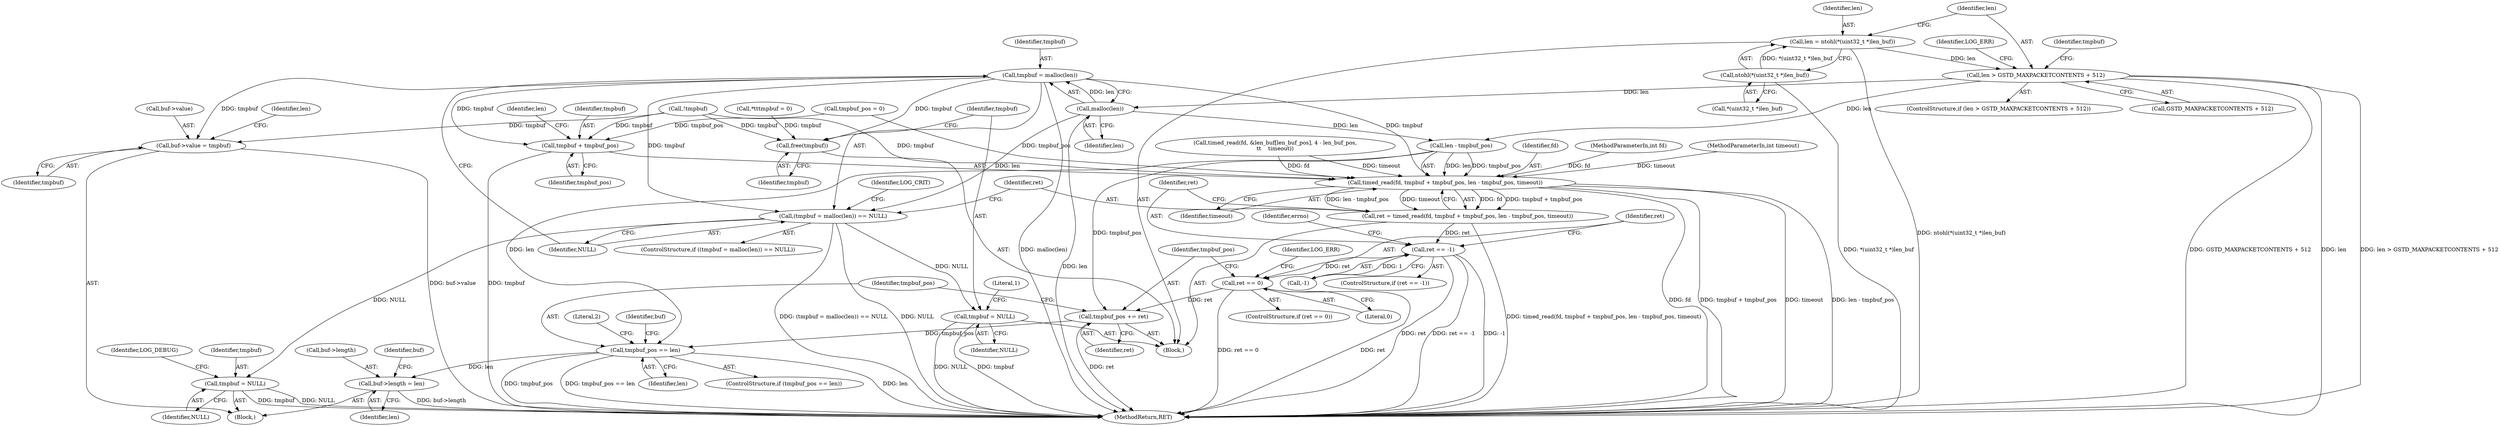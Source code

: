 digraph "0_knc_f237f3e09ecbaf59c897f5046538a7b1a3fa40c1_0@API" {
"1000231" [label="(Call,tmpbuf = malloc(len))"];
"1000233" [label="(Call,malloc(len))"];
"1000213" [label="(Call,len > GSTD_MAXPACKETCONTENTS + 512)"];
"1000205" [label="(Call,len = ntohl(*(uint32_t *)len_buf))"];
"1000207" [label="(Call,ntohl(*(uint32_t *)len_buf))"];
"1000230" [label="(Call,(tmpbuf = malloc(len)) == NULL)"];
"1000314" [label="(Call,tmpbuf = NULL)"];
"1000332" [label="(Call,tmpbuf = NULL)"];
"1000245" [label="(Call,timed_read(fd, tmpbuf + tmpbuf_pos, len - tmpbuf_pos, timeout))"];
"1000243" [label="(Call,ret = timed_read(fd, tmpbuf + tmpbuf_pos, len - tmpbuf_pos, timeout))"];
"1000255" [label="(Call,ret == -1)"];
"1000279" [label="(Call,ret == 0)"];
"1000289" [label="(Call,tmpbuf_pos += ret)"];
"1000293" [label="(Call,tmpbuf_pos == len)"];
"1000297" [label="(Call,buf->length = len)"];
"1000247" [label="(Call,tmpbuf + tmpbuf_pos)"];
"1000302" [label="(Call,buf->value = tmpbuf)"];
"1000330" [label="(Call,free(tmpbuf))"];
"1000290" [label="(Identifier,tmpbuf_pos)"];
"1000256" [label="(Identifier,ret)"];
"1000249" [label="(Identifier,tmpbuf_pos)"];
"1000123" [label="(Call,*\t\ttmpbuf = 0)"];
"1000146" [label="(Call,timed_read(fd, &len_buf[len_buf_pos], 4 - len_buf_pos,\n\t\t    timeout))"];
"1000302" [label="(Call,buf->value = tmpbuf)"];
"1000333" [label="(Identifier,tmpbuf)"];
"1000332" [label="(Call,tmpbuf = NULL)"];
"1000232" [label="(Identifier,tmpbuf)"];
"1000278" [label="(ControlStructure,if (ret == 0))"];
"1000212" [label="(ControlStructure,if (len > GSTD_MAXPACKETCONTENTS + 512))"];
"1000235" [label="(Identifier,NULL)"];
"1000334" [label="(Identifier,NULL)"];
"1000233" [label="(Call,malloc(len))"];
"1000257" [label="(Call,-1)"];
"1000330" [label="(Call,free(tmpbuf))"];
"1000234" [label="(Identifier,len)"];
"1000315" [label="(Identifier,tmpbuf)"];
"1000304" [label="(Identifier,buf)"];
"1000244" [label="(Identifier,ret)"];
"1000303" [label="(Call,buf->value)"];
"1000296" [label="(Block,)"];
"1000284" [label="(Identifier,LOG_ERR)"];
"1000206" [label="(Identifier,len)"];
"1000338" [label="(MethodReturn,RET)"];
"1000295" [label="(Identifier,len)"];
"1000247" [label="(Call,tmpbuf + tmpbuf_pos)"];
"1000245" [label="(Call,timed_read(fd, tmpbuf + tmpbuf_pos, len - tmpbuf_pos, timeout))"];
"1000248" [label="(Identifier,tmpbuf)"];
"1000306" [label="(Identifier,tmpbuf)"];
"1000250" [label="(Call,len - tmpbuf_pos)"];
"1000318" [label="(Identifier,LOG_DEBUG)"];
"1000226" [label="(Call,!tmpbuf)"];
"1000230" [label="(Call,(tmpbuf = malloc(len)) == NULL)"];
"1000299" [label="(Identifier,buf)"];
"1000243" [label="(Call,ret = timed_read(fd, tmpbuf + tmpbuf_pos, len - tmpbuf_pos, timeout))"];
"1000297" [label="(Call,buf->length = len)"];
"1000294" [label="(Identifier,tmpbuf_pos)"];
"1000293" [label="(Call,tmpbuf_pos == len)"];
"1000127" [label="(Call,tmpbuf_pos = 0)"];
"1000331" [label="(Identifier,tmpbuf)"];
"1000253" [label="(Identifier,timeout)"];
"1000292" [label="(ControlStructure,if (tmpbuf_pos == len))"];
"1000281" [label="(Literal,0)"];
"1000214" [label="(Identifier,len)"];
"1000111" [label="(Block,)"];
"1000255" [label="(Call,ret == -1)"];
"1000289" [label="(Call,tmpbuf_pos += ret)"];
"1000314" [label="(Call,tmpbuf = NULL)"];
"1000227" [label="(Identifier,tmpbuf)"];
"1000220" [label="(Identifier,LOG_ERR)"];
"1000208" [label="(Call,*(uint32_t *)len_buf)"];
"1000229" [label="(ControlStructure,if ((tmpbuf = malloc(len)) == NULL))"];
"1000109" [label="(MethodParameterIn,int timeout)"];
"1000263" [label="(Identifier,errno)"];
"1000254" [label="(ControlStructure,if (ret == -1))"];
"1000308" [label="(Identifier,len)"];
"1000328" [label="(Literal,2)"];
"1000301" [label="(Identifier,len)"];
"1000298" [label="(Call,buf->length)"];
"1000231" [label="(Call,tmpbuf = malloc(len))"];
"1000238" [label="(Identifier,LOG_CRIT)"];
"1000213" [label="(Call,len > GSTD_MAXPACKETCONTENTS + 512)"];
"1000337" [label="(Literal,1)"];
"1000291" [label="(Identifier,ret)"];
"1000215" [label="(Call,GSTD_MAXPACKETCONTENTS + 512)"];
"1000207" [label="(Call,ntohl(*(uint32_t *)len_buf))"];
"1000246" [label="(Identifier,fd)"];
"1000251" [label="(Identifier,len)"];
"1000205" [label="(Call,len = ntohl(*(uint32_t *)len_buf))"];
"1000280" [label="(Identifier,ret)"];
"1000107" [label="(MethodParameterIn,int fd)"];
"1000279" [label="(Call,ret == 0)"];
"1000316" [label="(Identifier,NULL)"];
"1000231" -> "1000230"  [label="AST: "];
"1000231" -> "1000233"  [label="CFG: "];
"1000232" -> "1000231"  [label="AST: "];
"1000233" -> "1000231"  [label="AST: "];
"1000235" -> "1000231"  [label="CFG: "];
"1000231" -> "1000338"  [label="DDG: malloc(len)"];
"1000231" -> "1000230"  [label="DDG: tmpbuf"];
"1000233" -> "1000231"  [label="DDG: len"];
"1000231" -> "1000245"  [label="DDG: tmpbuf"];
"1000231" -> "1000247"  [label="DDG: tmpbuf"];
"1000231" -> "1000302"  [label="DDG: tmpbuf"];
"1000231" -> "1000330"  [label="DDG: tmpbuf"];
"1000233" -> "1000234"  [label="CFG: "];
"1000234" -> "1000233"  [label="AST: "];
"1000233" -> "1000338"  [label="DDG: len"];
"1000233" -> "1000230"  [label="DDG: len"];
"1000213" -> "1000233"  [label="DDG: len"];
"1000233" -> "1000250"  [label="DDG: len"];
"1000213" -> "1000212"  [label="AST: "];
"1000213" -> "1000215"  [label="CFG: "];
"1000214" -> "1000213"  [label="AST: "];
"1000215" -> "1000213"  [label="AST: "];
"1000220" -> "1000213"  [label="CFG: "];
"1000227" -> "1000213"  [label="CFG: "];
"1000213" -> "1000338"  [label="DDG: len"];
"1000213" -> "1000338"  [label="DDG: len > GSTD_MAXPACKETCONTENTS + 512"];
"1000213" -> "1000338"  [label="DDG: GSTD_MAXPACKETCONTENTS + 512"];
"1000205" -> "1000213"  [label="DDG: len"];
"1000213" -> "1000250"  [label="DDG: len"];
"1000205" -> "1000111"  [label="AST: "];
"1000205" -> "1000207"  [label="CFG: "];
"1000206" -> "1000205"  [label="AST: "];
"1000207" -> "1000205"  [label="AST: "];
"1000214" -> "1000205"  [label="CFG: "];
"1000205" -> "1000338"  [label="DDG: ntohl(*(uint32_t *)len_buf)"];
"1000207" -> "1000205"  [label="DDG: *(uint32_t *)len_buf"];
"1000207" -> "1000208"  [label="CFG: "];
"1000208" -> "1000207"  [label="AST: "];
"1000207" -> "1000338"  [label="DDG: *(uint32_t *)len_buf"];
"1000230" -> "1000229"  [label="AST: "];
"1000230" -> "1000235"  [label="CFG: "];
"1000235" -> "1000230"  [label="AST: "];
"1000238" -> "1000230"  [label="CFG: "];
"1000244" -> "1000230"  [label="CFG: "];
"1000230" -> "1000338"  [label="DDG: NULL"];
"1000230" -> "1000338"  [label="DDG: (tmpbuf = malloc(len)) == NULL"];
"1000230" -> "1000314"  [label="DDG: NULL"];
"1000230" -> "1000332"  [label="DDG: NULL"];
"1000314" -> "1000296"  [label="AST: "];
"1000314" -> "1000316"  [label="CFG: "];
"1000315" -> "1000314"  [label="AST: "];
"1000316" -> "1000314"  [label="AST: "];
"1000318" -> "1000314"  [label="CFG: "];
"1000314" -> "1000338"  [label="DDG: tmpbuf"];
"1000314" -> "1000338"  [label="DDG: NULL"];
"1000332" -> "1000111"  [label="AST: "];
"1000332" -> "1000334"  [label="CFG: "];
"1000333" -> "1000332"  [label="AST: "];
"1000334" -> "1000332"  [label="AST: "];
"1000337" -> "1000332"  [label="CFG: "];
"1000332" -> "1000338"  [label="DDG: NULL"];
"1000332" -> "1000338"  [label="DDG: tmpbuf"];
"1000245" -> "1000243"  [label="AST: "];
"1000245" -> "1000253"  [label="CFG: "];
"1000246" -> "1000245"  [label="AST: "];
"1000247" -> "1000245"  [label="AST: "];
"1000250" -> "1000245"  [label="AST: "];
"1000253" -> "1000245"  [label="AST: "];
"1000243" -> "1000245"  [label="CFG: "];
"1000245" -> "1000338"  [label="DDG: timeout"];
"1000245" -> "1000338"  [label="DDG: len - tmpbuf_pos"];
"1000245" -> "1000338"  [label="DDG: fd"];
"1000245" -> "1000338"  [label="DDG: tmpbuf + tmpbuf_pos"];
"1000245" -> "1000243"  [label="DDG: fd"];
"1000245" -> "1000243"  [label="DDG: tmpbuf + tmpbuf_pos"];
"1000245" -> "1000243"  [label="DDG: len - tmpbuf_pos"];
"1000245" -> "1000243"  [label="DDG: timeout"];
"1000146" -> "1000245"  [label="DDG: fd"];
"1000146" -> "1000245"  [label="DDG: timeout"];
"1000107" -> "1000245"  [label="DDG: fd"];
"1000226" -> "1000245"  [label="DDG: tmpbuf"];
"1000127" -> "1000245"  [label="DDG: tmpbuf_pos"];
"1000250" -> "1000245"  [label="DDG: len"];
"1000250" -> "1000245"  [label="DDG: tmpbuf_pos"];
"1000109" -> "1000245"  [label="DDG: timeout"];
"1000243" -> "1000111"  [label="AST: "];
"1000244" -> "1000243"  [label="AST: "];
"1000256" -> "1000243"  [label="CFG: "];
"1000243" -> "1000338"  [label="DDG: timed_read(fd, tmpbuf + tmpbuf_pos, len - tmpbuf_pos, timeout)"];
"1000243" -> "1000255"  [label="DDG: ret"];
"1000255" -> "1000254"  [label="AST: "];
"1000255" -> "1000257"  [label="CFG: "];
"1000256" -> "1000255"  [label="AST: "];
"1000257" -> "1000255"  [label="AST: "];
"1000263" -> "1000255"  [label="CFG: "];
"1000280" -> "1000255"  [label="CFG: "];
"1000255" -> "1000338"  [label="DDG: ret == -1"];
"1000255" -> "1000338"  [label="DDG: -1"];
"1000255" -> "1000338"  [label="DDG: ret"];
"1000257" -> "1000255"  [label="DDG: 1"];
"1000255" -> "1000279"  [label="DDG: ret"];
"1000279" -> "1000278"  [label="AST: "];
"1000279" -> "1000281"  [label="CFG: "];
"1000280" -> "1000279"  [label="AST: "];
"1000281" -> "1000279"  [label="AST: "];
"1000284" -> "1000279"  [label="CFG: "];
"1000290" -> "1000279"  [label="CFG: "];
"1000279" -> "1000338"  [label="DDG: ret"];
"1000279" -> "1000338"  [label="DDG: ret == 0"];
"1000279" -> "1000289"  [label="DDG: ret"];
"1000289" -> "1000111"  [label="AST: "];
"1000289" -> "1000291"  [label="CFG: "];
"1000290" -> "1000289"  [label="AST: "];
"1000291" -> "1000289"  [label="AST: "];
"1000294" -> "1000289"  [label="CFG: "];
"1000289" -> "1000338"  [label="DDG: ret"];
"1000250" -> "1000289"  [label="DDG: tmpbuf_pos"];
"1000289" -> "1000293"  [label="DDG: tmpbuf_pos"];
"1000293" -> "1000292"  [label="AST: "];
"1000293" -> "1000295"  [label="CFG: "];
"1000294" -> "1000293"  [label="AST: "];
"1000295" -> "1000293"  [label="AST: "];
"1000299" -> "1000293"  [label="CFG: "];
"1000328" -> "1000293"  [label="CFG: "];
"1000293" -> "1000338"  [label="DDG: tmpbuf_pos"];
"1000293" -> "1000338"  [label="DDG: tmpbuf_pos == len"];
"1000293" -> "1000338"  [label="DDG: len"];
"1000250" -> "1000293"  [label="DDG: len"];
"1000293" -> "1000297"  [label="DDG: len"];
"1000297" -> "1000296"  [label="AST: "];
"1000297" -> "1000301"  [label="CFG: "];
"1000298" -> "1000297"  [label="AST: "];
"1000301" -> "1000297"  [label="AST: "];
"1000304" -> "1000297"  [label="CFG: "];
"1000297" -> "1000338"  [label="DDG: buf->length"];
"1000247" -> "1000249"  [label="CFG: "];
"1000248" -> "1000247"  [label="AST: "];
"1000249" -> "1000247"  [label="AST: "];
"1000251" -> "1000247"  [label="CFG: "];
"1000247" -> "1000338"  [label="DDG: tmpbuf"];
"1000226" -> "1000247"  [label="DDG: tmpbuf"];
"1000127" -> "1000247"  [label="DDG: tmpbuf_pos"];
"1000302" -> "1000296"  [label="AST: "];
"1000302" -> "1000306"  [label="CFG: "];
"1000303" -> "1000302"  [label="AST: "];
"1000306" -> "1000302"  [label="AST: "];
"1000308" -> "1000302"  [label="CFG: "];
"1000302" -> "1000338"  [label="DDG: buf->value"];
"1000226" -> "1000302"  [label="DDG: tmpbuf"];
"1000330" -> "1000111"  [label="AST: "];
"1000330" -> "1000331"  [label="CFG: "];
"1000331" -> "1000330"  [label="AST: "];
"1000333" -> "1000330"  [label="CFG: "];
"1000123" -> "1000330"  [label="DDG: tmpbuf"];
"1000226" -> "1000330"  [label="DDG: tmpbuf"];
}
